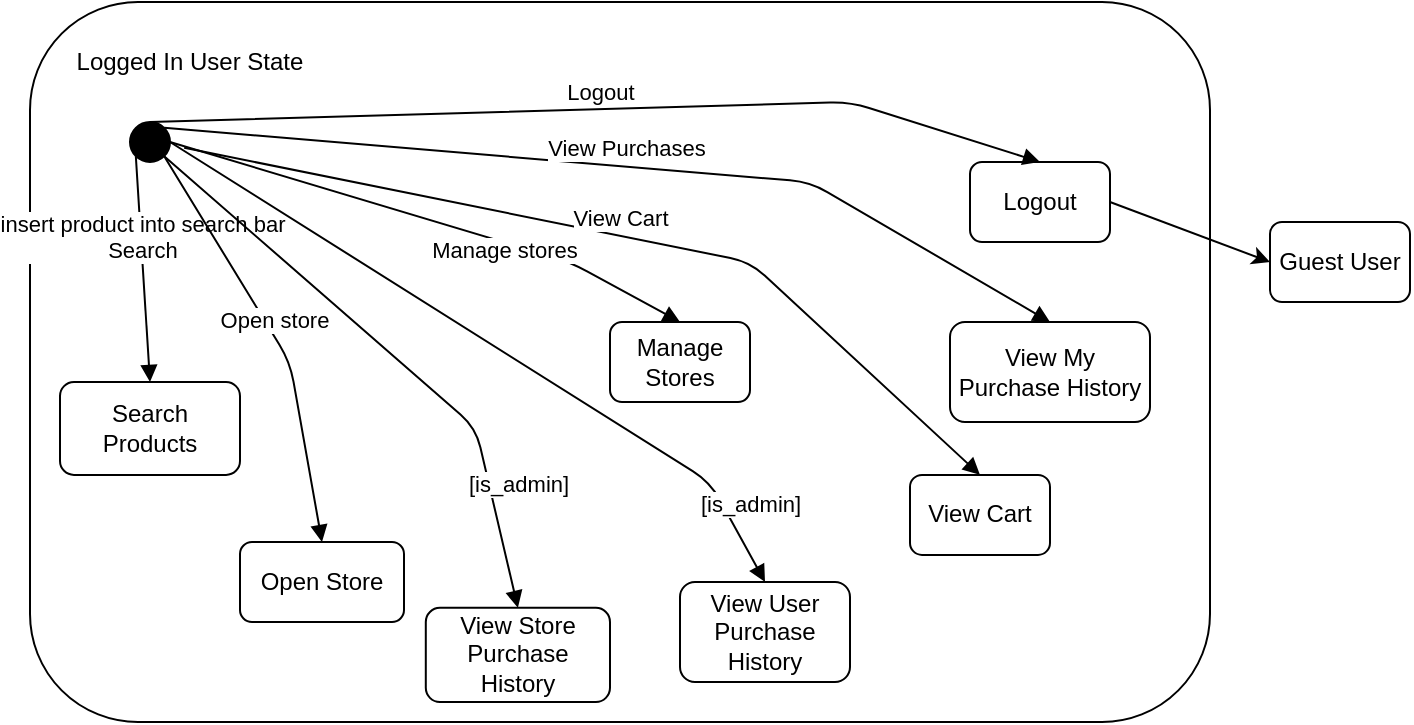 <mxfile version="13.0.3" type="google"><diagram id="jV9X_Qd6ZmDnyDL-2mv4" name="Page-1"><mxGraphModel dx="868" dy="450" grid="1" gridSize="10" guides="1" tooltips="1" connect="1" arrows="1" fold="1" page="1" pageScale="1" pageWidth="850" pageHeight="1100" math="0" shadow="0"><root><mxCell id="0"/><mxCell id="1" parent="0"/><mxCell id="tVeuJX-jGfTjrhv9uTDw-1" value="" style="rounded=1;whiteSpace=wrap;html=1;" vertex="1" parent="1"><mxGeometry x="100" y="20" width="590" height="360" as="geometry"/></mxCell><mxCell id="tVeuJX-jGfTjrhv9uTDw-2" value="Logged In User State" style="text;html=1;strokeColor=none;fillColor=none;align=center;verticalAlign=middle;whiteSpace=wrap;rounded=0;" vertex="1" parent="1"><mxGeometry x="120" y="40" width="120" height="20" as="geometry"/></mxCell><mxCell id="tVeuJX-jGfTjrhv9uTDw-3" value="Manage Stores" style="shape=ext;rounded=1;html=1;whiteSpace=wrap;" vertex="1" parent="1"><mxGeometry x="390" y="180" width="70" height="40" as="geometry"/></mxCell><mxCell id="tVeuJX-jGfTjrhv9uTDw-4" value="" style="shape=mxgraph.bpmn.shape;html=1;verticalLabelPosition=bottom;labelBackgroundColor=#ffffff;verticalAlign=top;align=center;perimeter=ellipsePerimeter;outlineConnect=0;outline=standard;symbol=general;fillColor=#000000;" vertex="1" parent="1"><mxGeometry x="150" y="80" width="20" height="20" as="geometry"/></mxCell><mxCell id="tVeuJX-jGfTjrhv9uTDw-5" value="Open Store" style="shape=ext;rounded=1;html=1;whiteSpace=wrap;" vertex="1" parent="1"><mxGeometry x="205" y="290" width="82" height="40" as="geometry"/></mxCell><mxCell id="tVeuJX-jGfTjrhv9uTDw-6" value="View Cart" style="shape=ext;rounded=1;html=1;whiteSpace=wrap;" vertex="1" parent="1"><mxGeometry x="540" y="256.45" width="70" height="40" as="geometry"/></mxCell><mxCell id="tVeuJX-jGfTjrhv9uTDw-7" value="Search Products" style="shape=ext;rounded=1;html=1;whiteSpace=wrap;" vertex="1" parent="1"><mxGeometry x="115" y="210.0" width="90" height="46.45" as="geometry"/></mxCell><mxCell id="tVeuJX-jGfTjrhv9uTDw-8" value="insert product into search bar&lt;br&gt;Search" style="html=1;verticalAlign=bottom;endArrow=block;exitX=0.145;exitY=0.855;exitDx=0;exitDy=0;exitPerimeter=0;entryX=0.5;entryY=0;entryDx=0;entryDy=0;" edge="1" parent="1" source="tVeuJX-jGfTjrhv9uTDw-4" target="tVeuJX-jGfTjrhv9uTDw-7"><mxGeometry width="80" relative="1" as="geometry"><mxPoint x="380" y="220" as="sourcePoint"/><mxPoint x="460" y="220" as="targetPoint"/><Array as="points"/></mxGeometry></mxCell><mxCell id="tVeuJX-jGfTjrhv9uTDw-9" value="View Cart" style="html=1;verticalAlign=bottom;endArrow=block;exitX=0.855;exitY=0.145;exitDx=0;exitDy=0;exitPerimeter=0;entryX=0.5;entryY=0;entryDx=0;entryDy=0;" edge="1" parent="1" target="tVeuJX-jGfTjrhv9uTDw-6"><mxGeometry width="80" relative="1" as="geometry"><mxPoint x="177.1" y="92.9" as="sourcePoint"/><mxPoint x="485" y="266.78" as="targetPoint"/><Array as="points"><mxPoint x="460" y="150"/></Array></mxGeometry></mxCell><mxCell id="tVeuJX-jGfTjrhv9uTDw-10" value="Open store" style="html=1;verticalAlign=bottom;endArrow=block;exitX=0.855;exitY=0.855;exitDx=0;exitDy=0;exitPerimeter=0;entryX=0.5;entryY=0;entryDx=0;entryDy=0;" edge="1" parent="1" source="tVeuJX-jGfTjrhv9uTDw-4" target="tVeuJX-jGfTjrhv9uTDw-5"><mxGeometry width="80" relative="1" as="geometry"><mxPoint x="187.1" y="102.9" as="sourcePoint"/><mxPoint x="375" y="270" as="targetPoint"/><Array as="points"><mxPoint x="230" y="200"/></Array></mxGeometry></mxCell><mxCell id="tVeuJX-jGfTjrhv9uTDw-11" value="Manage stores" style="html=1;verticalAlign=bottom;endArrow=block;entryX=0.5;entryY=0;entryDx=0;entryDy=0;exitX=1;exitY=0.5;exitDx=0;exitDy=0;" edge="1" parent="1" source="tVeuJX-jGfTjrhv9uTDw-4" target="tVeuJX-jGfTjrhv9uTDw-3"><mxGeometry x="0.538" y="-40" width="80" relative="1" as="geometry"><mxPoint x="170" y="100" as="sourcePoint"/><mxPoint x="385" y="280" as="targetPoint"/><Array as="points"><mxPoint x="370" y="150"/></Array><mxPoint x="-21" y="-35" as="offset"/></mxGeometry></mxCell><mxCell id="tVeuJX-jGfTjrhv9uTDw-12" value="Logout" style="shape=ext;rounded=1;html=1;whiteSpace=wrap;" vertex="1" parent="1"><mxGeometry x="570" y="100" width="70" height="40" as="geometry"/></mxCell><mxCell id="tVeuJX-jGfTjrhv9uTDw-13" value="Logout" style="html=1;verticalAlign=bottom;endArrow=block;exitX=0.5;exitY=0;exitDx=0;exitDy=0;entryX=0.5;entryY=0;entryDx=0;entryDy=0;" edge="1" parent="1" source="tVeuJX-jGfTjrhv9uTDw-4" target="tVeuJX-jGfTjrhv9uTDw-12"><mxGeometry width="80" relative="1" as="geometry"><mxPoint x="547.9" y="80.0" as="sourcePoint"/><mxPoint x="780" y="262.9" as="targetPoint"/><Array as="points"><mxPoint x="510" y="70"/></Array></mxGeometry></mxCell><mxCell id="tVeuJX-jGfTjrhv9uTDw-14" value="Guest User" style="shape=ext;rounded=1;html=1;whiteSpace=wrap;" vertex="1" parent="1"><mxGeometry x="720" y="130" width="70" height="40" as="geometry"/></mxCell><mxCell id="tVeuJX-jGfTjrhv9uTDw-15" value="" style="endArrow=classic;html=1;entryX=0;entryY=0.5;entryDx=0;entryDy=0;exitX=1;exitY=0.5;exitDx=0;exitDy=0;" edge="1" parent="1" source="tVeuJX-jGfTjrhv9uTDw-12" target="tVeuJX-jGfTjrhv9uTDw-14"><mxGeometry width="50" height="50" relative="1" as="geometry"><mxPoint x="400" y="270" as="sourcePoint"/><mxPoint x="450" y="220" as="targetPoint"/></mxGeometry></mxCell><mxCell id="tVeuJX-jGfTjrhv9uTDw-16" value="View My Purchase History" style="shape=ext;rounded=1;html=1;whiteSpace=wrap;" vertex="1" parent="1"><mxGeometry x="560" y="180" width="100" height="50" as="geometry"/></mxCell><mxCell id="tVeuJX-jGfTjrhv9uTDw-17" value="View Purchases" style="html=1;verticalAlign=bottom;endArrow=block;exitX=0.855;exitY=0.145;exitDx=0;exitDy=0;entryX=0.5;entryY=0;entryDx=0;entryDy=0;exitPerimeter=0;" edge="1" parent="1" source="tVeuJX-jGfTjrhv9uTDw-4" target="tVeuJX-jGfTjrhv9uTDw-16"><mxGeometry width="80" relative="1" as="geometry"><mxPoint x="280" y="80" as="sourcePoint"/><mxPoint x="605" y="266.78" as="targetPoint"/><Array as="points"><mxPoint x="490" y="110"/></Array></mxGeometry></mxCell><mxCell id="tVeuJX-jGfTjrhv9uTDw-18" value="View Store Purchase History" style="shape=ext;rounded=1;html=1;whiteSpace=wrap;" vertex="1" parent="1"><mxGeometry x="297.9" y="322.9" width="92.1" height="47.1" as="geometry"/></mxCell><mxCell id="tVeuJX-jGfTjrhv9uTDw-19" value="[is_admin]" style="html=1;verticalAlign=bottom;endArrow=block;exitX=0.855;exitY=0.855;exitDx=0;exitDy=0;exitPerimeter=0;entryX=0.5;entryY=0;entryDx=0;entryDy=0;" edge="1" parent="1" source="tVeuJX-jGfTjrhv9uTDw-4" target="tVeuJX-jGfTjrhv9uTDw-18"><mxGeometry x="0.656" y="12" width="80" relative="1" as="geometry"><mxPoint x="260.0" y="130.0" as="sourcePoint"/><mxPoint x="467.9" y="302.9" as="targetPoint"/><Array as="points"><mxPoint x="322.9" y="232.9"/></Array><mxPoint as="offset"/></mxGeometry></mxCell><mxCell id="tVeuJX-jGfTjrhv9uTDw-20" value="View User Purchase History" style="shape=ext;rounded=1;html=1;whiteSpace=wrap;" vertex="1" parent="1"><mxGeometry x="425" y="310" width="85" height="50" as="geometry"/></mxCell><mxCell id="tVeuJX-jGfTjrhv9uTDw-21" value="[is_admin]" style="html=1;verticalAlign=bottom;endArrow=block;exitX=1;exitY=0.5;exitDx=0;exitDy=0;entryX=0.5;entryY=0;entryDx=0;entryDy=0;" edge="1" parent="1" source="tVeuJX-jGfTjrhv9uTDw-4" target="tVeuJX-jGfTjrhv9uTDw-20"><mxGeometry x="0.841" y="8" width="80" relative="1" as="geometry"><mxPoint x="370" y="90" as="sourcePoint"/><mxPoint x="595" y="290" as="targetPoint"/><Array as="points"><mxPoint x="440" y="260"/></Array><mxPoint as="offset"/></mxGeometry></mxCell></root></mxGraphModel></diagram></mxfile>